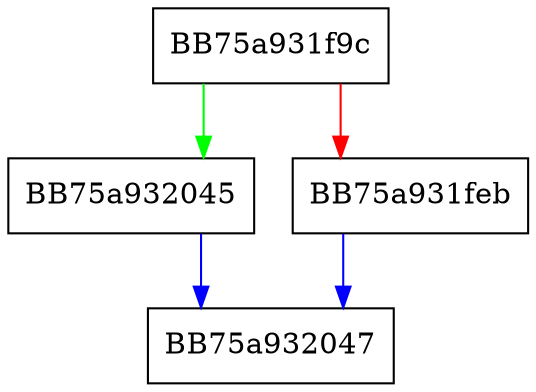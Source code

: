 digraph _get_known_folder {
  node [shape="box"];
  graph [splines=ortho];
  BB75a931f9c -> BB75a932045 [color="green"];
  BB75a931f9c -> BB75a931feb [color="red"];
  BB75a931feb -> BB75a932047 [color="blue"];
  BB75a932045 -> BB75a932047 [color="blue"];
}